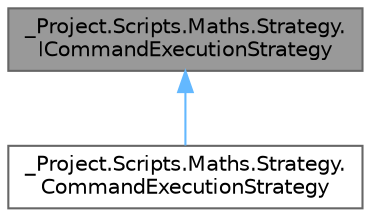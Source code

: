 digraph "_Project.Scripts.Maths.Strategy.ICommandExecutionStrategy"
{
 // LATEX_PDF_SIZE
  bgcolor="transparent";
  edge [fontname=Helvetica,fontsize=10,labelfontname=Helvetica,labelfontsize=10];
  node [fontname=Helvetica,fontsize=10,shape=box,height=0.2,width=0.4];
  Node1 [id="Node000001",label="_Project.Scripts.Maths.Strategy.\lICommandExecutionStrategy",height=0.2,width=0.4,color="gray40", fillcolor="grey60", style="filled", fontcolor="black",tooltip="Интерфейс, отвечающий за выполнение математических операций"];
  Node1 -> Node2 [id="edge1_Node000001_Node000002",dir="back",color="steelblue1",style="solid",tooltip=" "];
  Node2 [id="Node000002",label="_Project.Scripts.Maths.Strategy.\lCommandExecutionStrategy",height=0.2,width=0.4,color="gray40", fillcolor="white", style="filled",URL="$class___project_1_1_scripts_1_1_maths_1_1_strategy_1_1_command_execution_strategy.html",tooltip="Класс, отвечающий за выполнение математических операций"];
}
